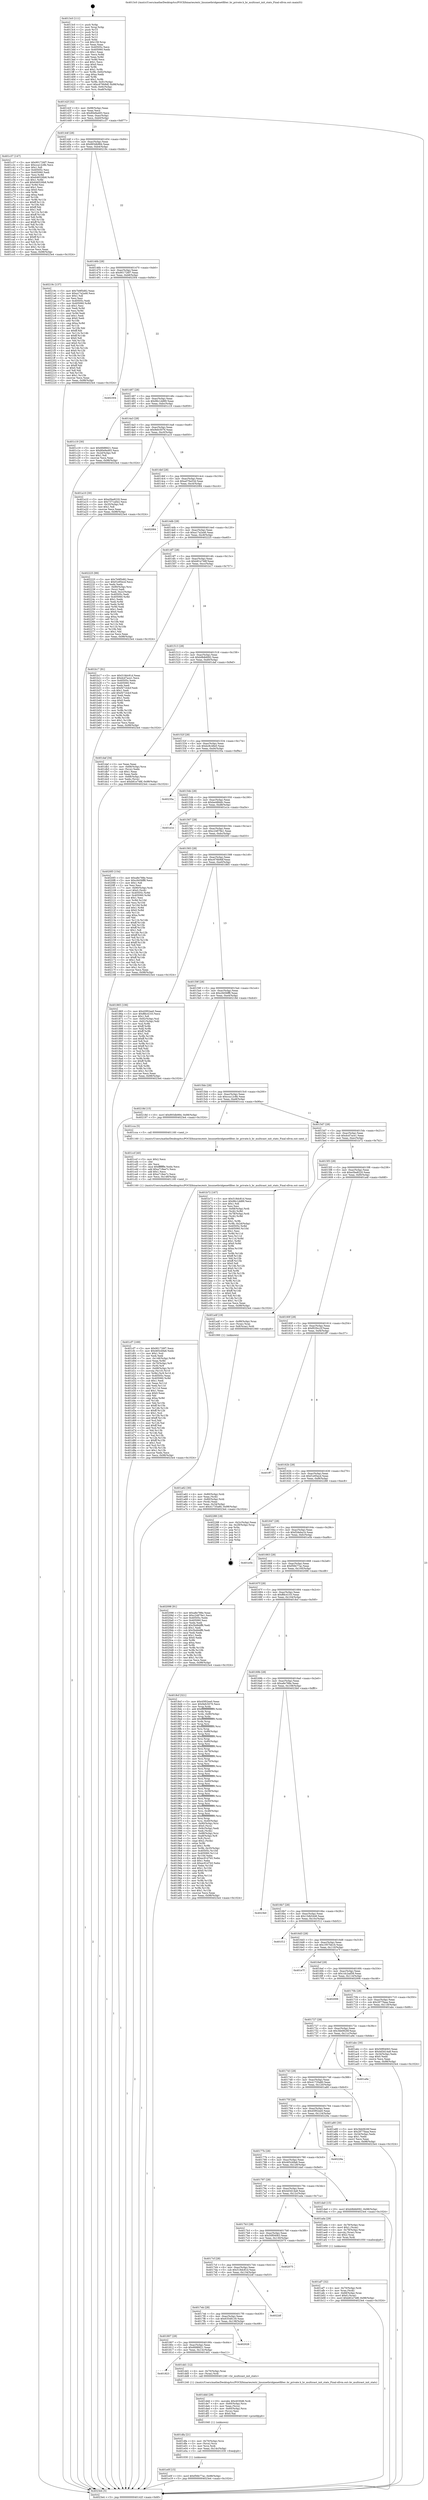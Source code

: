 digraph "0x4013c0" {
  label = "0x4013c0 (/mnt/c/Users/mathe/Desktop/tcc/POCII/binaries/extr_linuxnetbridgenetfilter..br_private.h_br_multicast_init_stats_Final-ollvm.out::main(0))"
  labelloc = "t"
  node[shape=record]

  Entry [label="",width=0.3,height=0.3,shape=circle,fillcolor=black,style=filled]
  "0x40142f" [label="{
     0x40142f [32]\l
     | [instrs]\l
     &nbsp;&nbsp;0x40142f \<+6\>: mov -0x98(%rbp),%eax\l
     &nbsp;&nbsp;0x401435 \<+2\>: mov %eax,%ecx\l
     &nbsp;&nbsp;0x401437 \<+6\>: sub $0x80e9a493,%ecx\l
     &nbsp;&nbsp;0x40143d \<+6\>: mov %eax,-0xac(%rbp)\l
     &nbsp;&nbsp;0x401443 \<+6\>: mov %ecx,-0xb0(%rbp)\l
     &nbsp;&nbsp;0x401449 \<+6\>: je 0000000000401c37 \<main+0x877\>\l
  }"]
  "0x401c37" [label="{
     0x401c37 [147]\l
     | [instrs]\l
     &nbsp;&nbsp;0x401c37 \<+5\>: mov $0x901726f7,%eax\l
     &nbsp;&nbsp;0x401c3c \<+5\>: mov $0xcca12c8b,%ecx\l
     &nbsp;&nbsp;0x401c41 \<+2\>: mov $0x1,%dl\l
     &nbsp;&nbsp;0x401c43 \<+7\>: mov 0x40505c,%esi\l
     &nbsp;&nbsp;0x401c4a \<+7\>: mov 0x405060,%edi\l
     &nbsp;&nbsp;0x401c51 \<+3\>: mov %esi,%r8d\l
     &nbsp;&nbsp;0x401c54 \<+7\>: sub $0x646526b8,%r8d\l
     &nbsp;&nbsp;0x401c5b \<+4\>: sub $0x1,%r8d\l
     &nbsp;&nbsp;0x401c5f \<+7\>: add $0x646526b8,%r8d\l
     &nbsp;&nbsp;0x401c66 \<+4\>: imul %r8d,%esi\l
     &nbsp;&nbsp;0x401c6a \<+3\>: and $0x1,%esi\l
     &nbsp;&nbsp;0x401c6d \<+3\>: cmp $0x0,%esi\l
     &nbsp;&nbsp;0x401c70 \<+4\>: sete %r9b\l
     &nbsp;&nbsp;0x401c74 \<+3\>: cmp $0xa,%edi\l
     &nbsp;&nbsp;0x401c77 \<+4\>: setl %r10b\l
     &nbsp;&nbsp;0x401c7b \<+3\>: mov %r9b,%r11b\l
     &nbsp;&nbsp;0x401c7e \<+4\>: xor $0xff,%r11b\l
     &nbsp;&nbsp;0x401c82 \<+3\>: mov %r10b,%bl\l
     &nbsp;&nbsp;0x401c85 \<+3\>: xor $0xff,%bl\l
     &nbsp;&nbsp;0x401c88 \<+3\>: xor $0x1,%dl\l
     &nbsp;&nbsp;0x401c8b \<+3\>: mov %r11b,%r14b\l
     &nbsp;&nbsp;0x401c8e \<+4\>: and $0xff,%r14b\l
     &nbsp;&nbsp;0x401c92 \<+3\>: and %dl,%r9b\l
     &nbsp;&nbsp;0x401c95 \<+3\>: mov %bl,%r15b\l
     &nbsp;&nbsp;0x401c98 \<+4\>: and $0xff,%r15b\l
     &nbsp;&nbsp;0x401c9c \<+3\>: and %dl,%r10b\l
     &nbsp;&nbsp;0x401c9f \<+3\>: or %r9b,%r14b\l
     &nbsp;&nbsp;0x401ca2 \<+3\>: or %r10b,%r15b\l
     &nbsp;&nbsp;0x401ca5 \<+3\>: xor %r15b,%r14b\l
     &nbsp;&nbsp;0x401ca8 \<+3\>: or %bl,%r11b\l
     &nbsp;&nbsp;0x401cab \<+4\>: xor $0xff,%r11b\l
     &nbsp;&nbsp;0x401caf \<+3\>: or $0x1,%dl\l
     &nbsp;&nbsp;0x401cb2 \<+3\>: and %dl,%r11b\l
     &nbsp;&nbsp;0x401cb5 \<+3\>: or %r11b,%r14b\l
     &nbsp;&nbsp;0x401cb8 \<+4\>: test $0x1,%r14b\l
     &nbsp;&nbsp;0x401cbc \<+3\>: cmovne %ecx,%eax\l
     &nbsp;&nbsp;0x401cbf \<+6\>: mov %eax,-0x98(%rbp)\l
     &nbsp;&nbsp;0x401cc5 \<+5\>: jmp 00000000004023e4 \<main+0x1024\>\l
  }"]
  "0x40144f" [label="{
     0x40144f [28]\l
     | [instrs]\l
     &nbsp;&nbsp;0x40144f \<+5\>: jmp 0000000000401454 \<main+0x94\>\l
     &nbsp;&nbsp;0x401454 \<+6\>: mov -0xac(%rbp),%eax\l
     &nbsp;&nbsp;0x40145a \<+5\>: sub $0x893db984,%eax\l
     &nbsp;&nbsp;0x40145f \<+6\>: mov %eax,-0xb4(%rbp)\l
     &nbsp;&nbsp;0x401465 \<+6\>: je 000000000040219c \<main+0xddc\>\l
  }"]
  Exit [label="",width=0.3,height=0.3,shape=circle,fillcolor=black,style=filled,peripheries=2]
  "0x40219c" [label="{
     0x40219c [137]\l
     | [instrs]\l
     &nbsp;&nbsp;0x40219c \<+5\>: mov $0x7b9f5d82,%eax\l
     &nbsp;&nbsp;0x4021a1 \<+5\>: mov $0xa17a2a46,%ecx\l
     &nbsp;&nbsp;0x4021a6 \<+2\>: mov $0x1,%dl\l
     &nbsp;&nbsp;0x4021a8 \<+2\>: xor %esi,%esi\l
     &nbsp;&nbsp;0x4021aa \<+7\>: mov 0x40505c,%edi\l
     &nbsp;&nbsp;0x4021b1 \<+8\>: mov 0x405060,%r8d\l
     &nbsp;&nbsp;0x4021b9 \<+3\>: sub $0x1,%esi\l
     &nbsp;&nbsp;0x4021bc \<+3\>: mov %edi,%r9d\l
     &nbsp;&nbsp;0x4021bf \<+3\>: add %esi,%r9d\l
     &nbsp;&nbsp;0x4021c2 \<+4\>: imul %r9d,%edi\l
     &nbsp;&nbsp;0x4021c6 \<+3\>: and $0x1,%edi\l
     &nbsp;&nbsp;0x4021c9 \<+3\>: cmp $0x0,%edi\l
     &nbsp;&nbsp;0x4021cc \<+4\>: sete %r10b\l
     &nbsp;&nbsp;0x4021d0 \<+4\>: cmp $0xa,%r8d\l
     &nbsp;&nbsp;0x4021d4 \<+4\>: setl %r11b\l
     &nbsp;&nbsp;0x4021d8 \<+3\>: mov %r10b,%bl\l
     &nbsp;&nbsp;0x4021db \<+3\>: xor $0xff,%bl\l
     &nbsp;&nbsp;0x4021de \<+3\>: mov %r11b,%r14b\l
     &nbsp;&nbsp;0x4021e1 \<+4\>: xor $0xff,%r14b\l
     &nbsp;&nbsp;0x4021e5 \<+3\>: xor $0x0,%dl\l
     &nbsp;&nbsp;0x4021e8 \<+3\>: mov %bl,%r15b\l
     &nbsp;&nbsp;0x4021eb \<+4\>: and $0x0,%r15b\l
     &nbsp;&nbsp;0x4021ef \<+3\>: and %dl,%r10b\l
     &nbsp;&nbsp;0x4021f2 \<+3\>: mov %r14b,%r12b\l
     &nbsp;&nbsp;0x4021f5 \<+4\>: and $0x0,%r12b\l
     &nbsp;&nbsp;0x4021f9 \<+3\>: and %dl,%r11b\l
     &nbsp;&nbsp;0x4021fc \<+3\>: or %r10b,%r15b\l
     &nbsp;&nbsp;0x4021ff \<+3\>: or %r11b,%r12b\l
     &nbsp;&nbsp;0x402202 \<+3\>: xor %r12b,%r15b\l
     &nbsp;&nbsp;0x402205 \<+3\>: or %r14b,%bl\l
     &nbsp;&nbsp;0x402208 \<+3\>: xor $0xff,%bl\l
     &nbsp;&nbsp;0x40220b \<+3\>: or $0x0,%dl\l
     &nbsp;&nbsp;0x40220e \<+2\>: and %dl,%bl\l
     &nbsp;&nbsp;0x402210 \<+3\>: or %bl,%r15b\l
     &nbsp;&nbsp;0x402213 \<+4\>: test $0x1,%r15b\l
     &nbsp;&nbsp;0x402217 \<+3\>: cmovne %ecx,%eax\l
     &nbsp;&nbsp;0x40221a \<+6\>: mov %eax,-0x98(%rbp)\l
     &nbsp;&nbsp;0x402220 \<+5\>: jmp 00000000004023e4 \<main+0x1024\>\l
  }"]
  "0x40146b" [label="{
     0x40146b [28]\l
     | [instrs]\l
     &nbsp;&nbsp;0x40146b \<+5\>: jmp 0000000000401470 \<main+0xb0\>\l
     &nbsp;&nbsp;0x401470 \<+6\>: mov -0xac(%rbp),%eax\l
     &nbsp;&nbsp;0x401476 \<+5\>: sub $0x901726f7,%eax\l
     &nbsp;&nbsp;0x40147b \<+6\>: mov %eax,-0xb8(%rbp)\l
     &nbsp;&nbsp;0x401481 \<+6\>: je 0000000000402304 \<main+0xf44\>\l
  }"]
  "0x401e0f" [label="{
     0x401e0f [15]\l
     | [instrs]\l
     &nbsp;&nbsp;0x401e0f \<+10\>: movl $0xf56b77ac,-0x98(%rbp)\l
     &nbsp;&nbsp;0x401e19 \<+5\>: jmp 00000000004023e4 \<main+0x1024\>\l
  }"]
  "0x402304" [label="{
     0x402304\l
  }", style=dashed]
  "0x401487" [label="{
     0x401487 [28]\l
     | [instrs]\l
     &nbsp;&nbsp;0x401487 \<+5\>: jmp 000000000040148c \<main+0xcc\>\l
     &nbsp;&nbsp;0x40148c \<+6\>: mov -0xac(%rbp),%eax\l
     &nbsp;&nbsp;0x401492 \<+5\>: sub $0x96c1dd89,%eax\l
     &nbsp;&nbsp;0x401497 \<+6\>: mov %eax,-0xbc(%rbp)\l
     &nbsp;&nbsp;0x40149d \<+6\>: je 0000000000401c19 \<main+0x859\>\l
  }"]
  "0x401dfa" [label="{
     0x401dfa [21]\l
     | [instrs]\l
     &nbsp;&nbsp;0x401dfa \<+4\>: mov -0x70(%rbp),%rcx\l
     &nbsp;&nbsp;0x401dfe \<+3\>: mov (%rcx),%rcx\l
     &nbsp;&nbsp;0x401e01 \<+3\>: mov %rcx,%rdi\l
     &nbsp;&nbsp;0x401e04 \<+6\>: mov %eax,-0x14c(%rbp)\l
     &nbsp;&nbsp;0x401e0a \<+5\>: call 0000000000401030 \<free@plt\>\l
     | [calls]\l
     &nbsp;&nbsp;0x401030 \{1\} (unknown)\l
  }"]
  "0x401c19" [label="{
     0x401c19 [30]\l
     | [instrs]\l
     &nbsp;&nbsp;0x401c19 \<+5\>: mov $0x6fd8fd21,%eax\l
     &nbsp;&nbsp;0x401c1e \<+5\>: mov $0x80e9a493,%ecx\l
     &nbsp;&nbsp;0x401c23 \<+3\>: mov -0x2d(%rbp),%dl\l
     &nbsp;&nbsp;0x401c26 \<+3\>: test $0x1,%dl\l
     &nbsp;&nbsp;0x401c29 \<+3\>: cmovne %ecx,%eax\l
     &nbsp;&nbsp;0x401c2c \<+6\>: mov %eax,-0x98(%rbp)\l
     &nbsp;&nbsp;0x401c32 \<+5\>: jmp 00000000004023e4 \<main+0x1024\>\l
  }"]
  "0x4014a3" [label="{
     0x4014a3 [28]\l
     | [instrs]\l
     &nbsp;&nbsp;0x4014a3 \<+5\>: jmp 00000000004014a8 \<main+0xe8\>\l
     &nbsp;&nbsp;0x4014a8 \<+6\>: mov -0xac(%rbp),%eax\l
     &nbsp;&nbsp;0x4014ae \<+5\>: sub $0x9efc5076,%eax\l
     &nbsp;&nbsp;0x4014b3 \<+6\>: mov %eax,-0xc0(%rbp)\l
     &nbsp;&nbsp;0x4014b9 \<+6\>: je 0000000000401a10 \<main+0x650\>\l
  }"]
  "0x401ddd" [label="{
     0x401ddd [29]\l
     | [instrs]\l
     &nbsp;&nbsp;0x401ddd \<+10\>: movabs $0x4030d6,%rdi\l
     &nbsp;&nbsp;0x401de7 \<+4\>: mov -0x60(%rbp),%rcx\l
     &nbsp;&nbsp;0x401deb \<+2\>: mov %eax,(%rcx)\l
     &nbsp;&nbsp;0x401ded \<+4\>: mov -0x60(%rbp),%rcx\l
     &nbsp;&nbsp;0x401df1 \<+2\>: mov (%rcx),%esi\l
     &nbsp;&nbsp;0x401df3 \<+2\>: mov $0x0,%al\l
     &nbsp;&nbsp;0x401df5 \<+5\>: call 0000000000401040 \<printf@plt\>\l
     | [calls]\l
     &nbsp;&nbsp;0x401040 \{1\} (unknown)\l
  }"]
  "0x401a10" [label="{
     0x401a10 [30]\l
     | [instrs]\l
     &nbsp;&nbsp;0x401a10 \<+5\>: mov $0xe5be8220,%eax\l
     &nbsp;&nbsp;0x401a15 \<+5\>: mov $0x7371a0e2,%ecx\l
     &nbsp;&nbsp;0x401a1a \<+3\>: mov -0x35(%rbp),%dl\l
     &nbsp;&nbsp;0x401a1d \<+3\>: test $0x1,%dl\l
     &nbsp;&nbsp;0x401a20 \<+3\>: cmovne %ecx,%eax\l
     &nbsp;&nbsp;0x401a23 \<+6\>: mov %eax,-0x98(%rbp)\l
     &nbsp;&nbsp;0x401a29 \<+5\>: jmp 00000000004023e4 \<main+0x1024\>\l
  }"]
  "0x4014bf" [label="{
     0x4014bf [28]\l
     | [instrs]\l
     &nbsp;&nbsp;0x4014bf \<+5\>: jmp 00000000004014c4 \<main+0x104\>\l
     &nbsp;&nbsp;0x4014c4 \<+6\>: mov -0xac(%rbp),%eax\l
     &nbsp;&nbsp;0x4014ca \<+5\>: sub $0xa076a53d,%eax\l
     &nbsp;&nbsp;0x4014cf \<+6\>: mov %eax,-0xc4(%rbp)\l
     &nbsp;&nbsp;0x4014d5 \<+6\>: je 0000000000402084 \<main+0xcc4\>\l
  }"]
  "0x401823" [label="{
     0x401823\l
  }", style=dashed]
  "0x402084" [label="{
     0x402084\l
  }", style=dashed]
  "0x4014db" [label="{
     0x4014db [28]\l
     | [instrs]\l
     &nbsp;&nbsp;0x4014db \<+5\>: jmp 00000000004014e0 \<main+0x120\>\l
     &nbsp;&nbsp;0x4014e0 \<+6\>: mov -0xac(%rbp),%eax\l
     &nbsp;&nbsp;0x4014e6 \<+5\>: sub $0xa17a2a46,%eax\l
     &nbsp;&nbsp;0x4014eb \<+6\>: mov %eax,-0xc8(%rbp)\l
     &nbsp;&nbsp;0x4014f1 \<+6\>: je 0000000000402225 \<main+0xe65\>\l
  }"]
  "0x401dd1" [label="{
     0x401dd1 [12]\l
     | [instrs]\l
     &nbsp;&nbsp;0x401dd1 \<+4\>: mov -0x70(%rbp),%rax\l
     &nbsp;&nbsp;0x401dd5 \<+3\>: mov (%rax),%rdi\l
     &nbsp;&nbsp;0x401dd8 \<+5\>: call 0000000000401240 \<br_multicast_init_stats\>\l
     | [calls]\l
     &nbsp;&nbsp;0x401240 \{1\} (/mnt/c/Users/mathe/Desktop/tcc/POCII/binaries/extr_linuxnetbridgenetfilter..br_private.h_br_multicast_init_stats_Final-ollvm.out::br_multicast_init_stats)\l
  }"]
  "0x402225" [label="{
     0x402225 [99]\l
     | [instrs]\l
     &nbsp;&nbsp;0x402225 \<+5\>: mov $0x7b9f5d82,%eax\l
     &nbsp;&nbsp;0x40222a \<+5\>: mov $0xf1e95ecd,%ecx\l
     &nbsp;&nbsp;0x40222f \<+2\>: xor %edx,%edx\l
     &nbsp;&nbsp;0x402231 \<+7\>: mov -0x90(%rbp),%rsi\l
     &nbsp;&nbsp;0x402238 \<+2\>: mov (%rsi),%edi\l
     &nbsp;&nbsp;0x40223a \<+3\>: mov %edi,-0x2c(%rbp)\l
     &nbsp;&nbsp;0x40223d \<+7\>: mov 0x40505c,%edi\l
     &nbsp;&nbsp;0x402244 \<+8\>: mov 0x405060,%r8d\l
     &nbsp;&nbsp;0x40224c \<+3\>: sub $0x1,%edx\l
     &nbsp;&nbsp;0x40224f \<+3\>: mov %edi,%r9d\l
     &nbsp;&nbsp;0x402252 \<+3\>: add %edx,%r9d\l
     &nbsp;&nbsp;0x402255 \<+4\>: imul %r9d,%edi\l
     &nbsp;&nbsp;0x402259 \<+3\>: and $0x1,%edi\l
     &nbsp;&nbsp;0x40225c \<+3\>: cmp $0x0,%edi\l
     &nbsp;&nbsp;0x40225f \<+4\>: sete %r10b\l
     &nbsp;&nbsp;0x402263 \<+4\>: cmp $0xa,%r8d\l
     &nbsp;&nbsp;0x402267 \<+4\>: setl %r11b\l
     &nbsp;&nbsp;0x40226b \<+3\>: mov %r10b,%bl\l
     &nbsp;&nbsp;0x40226e \<+3\>: and %r11b,%bl\l
     &nbsp;&nbsp;0x402271 \<+3\>: xor %r11b,%r10b\l
     &nbsp;&nbsp;0x402274 \<+3\>: or %r10b,%bl\l
     &nbsp;&nbsp;0x402277 \<+3\>: test $0x1,%bl\l
     &nbsp;&nbsp;0x40227a \<+3\>: cmovne %ecx,%eax\l
     &nbsp;&nbsp;0x40227d \<+6\>: mov %eax,-0x98(%rbp)\l
     &nbsp;&nbsp;0x402283 \<+5\>: jmp 00000000004023e4 \<main+0x1024\>\l
  }"]
  "0x4014f7" [label="{
     0x4014f7 [28]\l
     | [instrs]\l
     &nbsp;&nbsp;0x4014f7 \<+5\>: jmp 00000000004014fc \<main+0x13c\>\l
     &nbsp;&nbsp;0x4014fc \<+6\>: mov -0xac(%rbp),%eax\l
     &nbsp;&nbsp;0x401502 \<+5\>: sub $0xb81e748f,%eax\l
     &nbsp;&nbsp;0x401507 \<+6\>: mov %eax,-0xcc(%rbp)\l
     &nbsp;&nbsp;0x40150d \<+6\>: je 0000000000401b17 \<main+0x757\>\l
  }"]
  "0x401807" [label="{
     0x401807 [28]\l
     | [instrs]\l
     &nbsp;&nbsp;0x401807 \<+5\>: jmp 000000000040180c \<main+0x44c\>\l
     &nbsp;&nbsp;0x40180c \<+6\>: mov -0xac(%rbp),%eax\l
     &nbsp;&nbsp;0x401812 \<+5\>: sub $0x6fd8fd21,%eax\l
     &nbsp;&nbsp;0x401817 \<+6\>: mov %eax,-0x13c(%rbp)\l
     &nbsp;&nbsp;0x40181d \<+6\>: je 0000000000401dd1 \<main+0xa11\>\l
  }"]
  "0x401b17" [label="{
     0x401b17 [91]\l
     | [instrs]\l
     &nbsp;&nbsp;0x401b17 \<+5\>: mov $0x518dc81d,%eax\l
     &nbsp;&nbsp;0x401b1c \<+5\>: mov $0xdcd7ace1,%ecx\l
     &nbsp;&nbsp;0x401b21 \<+7\>: mov 0x40505c,%edx\l
     &nbsp;&nbsp;0x401b28 \<+7\>: mov 0x405060,%esi\l
     &nbsp;&nbsp;0x401b2f \<+2\>: mov %edx,%edi\l
     &nbsp;&nbsp;0x401b31 \<+6\>: sub $0xf471b4cf,%edi\l
     &nbsp;&nbsp;0x401b37 \<+3\>: sub $0x1,%edi\l
     &nbsp;&nbsp;0x401b3a \<+6\>: add $0xf471b4cf,%edi\l
     &nbsp;&nbsp;0x401b40 \<+3\>: imul %edi,%edx\l
     &nbsp;&nbsp;0x401b43 \<+3\>: and $0x1,%edx\l
     &nbsp;&nbsp;0x401b46 \<+3\>: cmp $0x0,%edx\l
     &nbsp;&nbsp;0x401b49 \<+4\>: sete %r8b\l
     &nbsp;&nbsp;0x401b4d \<+3\>: cmp $0xa,%esi\l
     &nbsp;&nbsp;0x401b50 \<+4\>: setl %r9b\l
     &nbsp;&nbsp;0x401b54 \<+3\>: mov %r8b,%r10b\l
     &nbsp;&nbsp;0x401b57 \<+3\>: and %r9b,%r10b\l
     &nbsp;&nbsp;0x401b5a \<+3\>: xor %r9b,%r8b\l
     &nbsp;&nbsp;0x401b5d \<+3\>: or %r8b,%r10b\l
     &nbsp;&nbsp;0x401b60 \<+4\>: test $0x1,%r10b\l
     &nbsp;&nbsp;0x401b64 \<+3\>: cmovne %ecx,%eax\l
     &nbsp;&nbsp;0x401b67 \<+6\>: mov %eax,-0x98(%rbp)\l
     &nbsp;&nbsp;0x401b6d \<+5\>: jmp 00000000004023e4 \<main+0x1024\>\l
  }"]
  "0x401513" [label="{
     0x401513 [28]\l
     | [instrs]\l
     &nbsp;&nbsp;0x401513 \<+5\>: jmp 0000000000401518 \<main+0x158\>\l
     &nbsp;&nbsp;0x401518 \<+6\>: mov -0xac(%rbp),%eax\l
     &nbsp;&nbsp;0x40151e \<+5\>: sub $0xb9b8d092,%eax\l
     &nbsp;&nbsp;0x401523 \<+6\>: mov %eax,-0xd0(%rbp)\l
     &nbsp;&nbsp;0x401529 \<+6\>: je 0000000000401daf \<main+0x9ef\>\l
  }"]
  "0x402028" [label="{
     0x402028\l
  }", style=dashed]
  "0x401daf" [label="{
     0x401daf [34]\l
     | [instrs]\l
     &nbsp;&nbsp;0x401daf \<+2\>: xor %eax,%eax\l
     &nbsp;&nbsp;0x401db1 \<+4\>: mov -0x68(%rbp),%rcx\l
     &nbsp;&nbsp;0x401db5 \<+2\>: mov (%rcx),%edx\l
     &nbsp;&nbsp;0x401db7 \<+3\>: sub $0x1,%eax\l
     &nbsp;&nbsp;0x401dba \<+2\>: sub %eax,%edx\l
     &nbsp;&nbsp;0x401dbc \<+4\>: mov -0x68(%rbp),%rcx\l
     &nbsp;&nbsp;0x401dc0 \<+2\>: mov %edx,(%rcx)\l
     &nbsp;&nbsp;0x401dc2 \<+10\>: movl $0xb81e748f,-0x98(%rbp)\l
     &nbsp;&nbsp;0x401dcc \<+5\>: jmp 00000000004023e4 \<main+0x1024\>\l
  }"]
  "0x40152f" [label="{
     0x40152f [28]\l
     | [instrs]\l
     &nbsp;&nbsp;0x40152f \<+5\>: jmp 0000000000401534 \<main+0x174\>\l
     &nbsp;&nbsp;0x401534 \<+6\>: mov -0xac(%rbp),%eax\l
     &nbsp;&nbsp;0x40153a \<+5\>: sub $0xbc8c48e0,%eax\l
     &nbsp;&nbsp;0x40153f \<+6\>: mov %eax,-0xd4(%rbp)\l
     &nbsp;&nbsp;0x401545 \<+6\>: je 000000000040235a \<main+0xf9a\>\l
  }"]
  "0x4017eb" [label="{
     0x4017eb [28]\l
     | [instrs]\l
     &nbsp;&nbsp;0x4017eb \<+5\>: jmp 00000000004017f0 \<main+0x430\>\l
     &nbsp;&nbsp;0x4017f0 \<+6\>: mov -0xac(%rbp),%eax\l
     &nbsp;&nbsp;0x4017f6 \<+5\>: sub $0x63548130,%eax\l
     &nbsp;&nbsp;0x4017fb \<+6\>: mov %eax,-0x138(%rbp)\l
     &nbsp;&nbsp;0x401801 \<+6\>: je 0000000000402028 \<main+0xc68\>\l
  }"]
  "0x40235a" [label="{
     0x40235a\l
  }", style=dashed]
  "0x40154b" [label="{
     0x40154b [28]\l
     | [instrs]\l
     &nbsp;&nbsp;0x40154b \<+5\>: jmp 0000000000401550 \<main+0x190\>\l
     &nbsp;&nbsp;0x401550 \<+6\>: mov -0xac(%rbp),%eax\l
     &nbsp;&nbsp;0x401556 \<+5\>: sub $0xbe48bbfc,%eax\l
     &nbsp;&nbsp;0x40155b \<+6\>: mov %eax,-0xd8(%rbp)\l
     &nbsp;&nbsp;0x401561 \<+6\>: je 0000000000401e1e \<main+0xa5e\>\l
  }"]
  "0x4022df" [label="{
     0x4022df\l
  }", style=dashed]
  "0x401e1e" [label="{
     0x401e1e\l
  }", style=dashed]
  "0x401567" [label="{
     0x401567 [28]\l
     | [instrs]\l
     &nbsp;&nbsp;0x401567 \<+5\>: jmp 000000000040156c \<main+0x1ac\>\l
     &nbsp;&nbsp;0x40156c \<+6\>: mov -0xac(%rbp),%eax\l
     &nbsp;&nbsp;0x401572 \<+5\>: sub $0xc24879e1,%eax\l
     &nbsp;&nbsp;0x401577 \<+6\>: mov %eax,-0xdc(%rbp)\l
     &nbsp;&nbsp;0x40157d \<+6\>: je 00000000004020f3 \<main+0xd33\>\l
  }"]
  "0x4017cf" [label="{
     0x4017cf [28]\l
     | [instrs]\l
     &nbsp;&nbsp;0x4017cf \<+5\>: jmp 00000000004017d4 \<main+0x414\>\l
     &nbsp;&nbsp;0x4017d4 \<+6\>: mov -0xac(%rbp),%eax\l
     &nbsp;&nbsp;0x4017da \<+5\>: sub $0x518dc81d,%eax\l
     &nbsp;&nbsp;0x4017df \<+6\>: mov %eax,-0x134(%rbp)\l
     &nbsp;&nbsp;0x4017e5 \<+6\>: je 00000000004022df \<main+0xf1f\>\l
  }"]
  "0x4020f3" [label="{
     0x4020f3 [154]\l
     | [instrs]\l
     &nbsp;&nbsp;0x4020f3 \<+5\>: mov $0xa8e788e,%eax\l
     &nbsp;&nbsp;0x4020f8 \<+5\>: mov $0xc9456ff8,%ecx\l
     &nbsp;&nbsp;0x4020fd \<+2\>: mov $0x1,%dl\l
     &nbsp;&nbsp;0x4020ff \<+2\>: xor %esi,%esi\l
     &nbsp;&nbsp;0x402101 \<+7\>: mov -0x90(%rbp),%rdi\l
     &nbsp;&nbsp;0x402108 \<+6\>: movl $0x0,(%rdi)\l
     &nbsp;&nbsp;0x40210e \<+8\>: mov 0x40505c,%r8d\l
     &nbsp;&nbsp;0x402116 \<+8\>: mov 0x405060,%r9d\l
     &nbsp;&nbsp;0x40211e \<+3\>: sub $0x1,%esi\l
     &nbsp;&nbsp;0x402121 \<+3\>: mov %r8d,%r10d\l
     &nbsp;&nbsp;0x402124 \<+3\>: add %esi,%r10d\l
     &nbsp;&nbsp;0x402127 \<+4\>: imul %r10d,%r8d\l
     &nbsp;&nbsp;0x40212b \<+4\>: and $0x1,%r8d\l
     &nbsp;&nbsp;0x40212f \<+4\>: cmp $0x0,%r8d\l
     &nbsp;&nbsp;0x402133 \<+4\>: sete %r11b\l
     &nbsp;&nbsp;0x402137 \<+4\>: cmp $0xa,%r9d\l
     &nbsp;&nbsp;0x40213b \<+3\>: setl %bl\l
     &nbsp;&nbsp;0x40213e \<+3\>: mov %r11b,%r14b\l
     &nbsp;&nbsp;0x402141 \<+4\>: xor $0xff,%r14b\l
     &nbsp;&nbsp;0x402145 \<+3\>: mov %bl,%r15b\l
     &nbsp;&nbsp;0x402148 \<+4\>: xor $0xff,%r15b\l
     &nbsp;&nbsp;0x40214c \<+3\>: xor $0x1,%dl\l
     &nbsp;&nbsp;0x40214f \<+3\>: mov %r14b,%r12b\l
     &nbsp;&nbsp;0x402152 \<+4\>: and $0xff,%r12b\l
     &nbsp;&nbsp;0x402156 \<+3\>: and %dl,%r11b\l
     &nbsp;&nbsp;0x402159 \<+3\>: mov %r15b,%r13b\l
     &nbsp;&nbsp;0x40215c \<+4\>: and $0xff,%r13b\l
     &nbsp;&nbsp;0x402160 \<+2\>: and %dl,%bl\l
     &nbsp;&nbsp;0x402162 \<+3\>: or %r11b,%r12b\l
     &nbsp;&nbsp;0x402165 \<+3\>: or %bl,%r13b\l
     &nbsp;&nbsp;0x402168 \<+3\>: xor %r13b,%r12b\l
     &nbsp;&nbsp;0x40216b \<+3\>: or %r15b,%r14b\l
     &nbsp;&nbsp;0x40216e \<+4\>: xor $0xff,%r14b\l
     &nbsp;&nbsp;0x402172 \<+3\>: or $0x1,%dl\l
     &nbsp;&nbsp;0x402175 \<+3\>: and %dl,%r14b\l
     &nbsp;&nbsp;0x402178 \<+3\>: or %r14b,%r12b\l
     &nbsp;&nbsp;0x40217b \<+4\>: test $0x1,%r12b\l
     &nbsp;&nbsp;0x40217f \<+3\>: cmovne %ecx,%eax\l
     &nbsp;&nbsp;0x402182 \<+6\>: mov %eax,-0x98(%rbp)\l
     &nbsp;&nbsp;0x402188 \<+5\>: jmp 00000000004023e4 \<main+0x1024\>\l
  }"]
  "0x401583" [label="{
     0x401583 [28]\l
     | [instrs]\l
     &nbsp;&nbsp;0x401583 \<+5\>: jmp 0000000000401588 \<main+0x1c8\>\l
     &nbsp;&nbsp;0x401588 \<+6\>: mov -0xac(%rbp),%eax\l
     &nbsp;&nbsp;0x40158e \<+5\>: sub $0xc676b9df,%eax\l
     &nbsp;&nbsp;0x401593 \<+6\>: mov %eax,-0xe0(%rbp)\l
     &nbsp;&nbsp;0x401599 \<+6\>: je 0000000000401865 \<main+0x4a5\>\l
  }"]
  "0x402075" [label="{
     0x402075\l
  }", style=dashed]
  "0x401865" [label="{
     0x401865 [106]\l
     | [instrs]\l
     &nbsp;&nbsp;0x401865 \<+5\>: mov $0x45f02ee0,%eax\l
     &nbsp;&nbsp;0x40186a \<+5\>: mov $0xffdc4103,%ecx\l
     &nbsp;&nbsp;0x40186f \<+2\>: mov $0x1,%dl\l
     &nbsp;&nbsp;0x401871 \<+7\>: mov -0x92(%rbp),%sil\l
     &nbsp;&nbsp;0x401878 \<+7\>: mov -0x91(%rbp),%dil\l
     &nbsp;&nbsp;0x40187f \<+3\>: mov %sil,%r8b\l
     &nbsp;&nbsp;0x401882 \<+4\>: xor $0xff,%r8b\l
     &nbsp;&nbsp;0x401886 \<+3\>: mov %dil,%r9b\l
     &nbsp;&nbsp;0x401889 \<+4\>: xor $0xff,%r9b\l
     &nbsp;&nbsp;0x40188d \<+3\>: xor $0x1,%dl\l
     &nbsp;&nbsp;0x401890 \<+3\>: mov %r8b,%r10b\l
     &nbsp;&nbsp;0x401893 \<+4\>: and $0xff,%r10b\l
     &nbsp;&nbsp;0x401897 \<+3\>: and %dl,%sil\l
     &nbsp;&nbsp;0x40189a \<+3\>: mov %r9b,%r11b\l
     &nbsp;&nbsp;0x40189d \<+4\>: and $0xff,%r11b\l
     &nbsp;&nbsp;0x4018a1 \<+3\>: and %dl,%dil\l
     &nbsp;&nbsp;0x4018a4 \<+3\>: or %sil,%r10b\l
     &nbsp;&nbsp;0x4018a7 \<+3\>: or %dil,%r11b\l
     &nbsp;&nbsp;0x4018aa \<+3\>: xor %r11b,%r10b\l
     &nbsp;&nbsp;0x4018ad \<+3\>: or %r9b,%r8b\l
     &nbsp;&nbsp;0x4018b0 \<+4\>: xor $0xff,%r8b\l
     &nbsp;&nbsp;0x4018b4 \<+3\>: or $0x1,%dl\l
     &nbsp;&nbsp;0x4018b7 \<+3\>: and %dl,%r8b\l
     &nbsp;&nbsp;0x4018ba \<+3\>: or %r8b,%r10b\l
     &nbsp;&nbsp;0x4018bd \<+4\>: test $0x1,%r10b\l
     &nbsp;&nbsp;0x4018c1 \<+3\>: cmovne %ecx,%eax\l
     &nbsp;&nbsp;0x4018c4 \<+6\>: mov %eax,-0x98(%rbp)\l
     &nbsp;&nbsp;0x4018ca \<+5\>: jmp 00000000004023e4 \<main+0x1024\>\l
  }"]
  "0x40159f" [label="{
     0x40159f [28]\l
     | [instrs]\l
     &nbsp;&nbsp;0x40159f \<+5\>: jmp 00000000004015a4 \<main+0x1e4\>\l
     &nbsp;&nbsp;0x4015a4 \<+6\>: mov -0xac(%rbp),%eax\l
     &nbsp;&nbsp;0x4015aa \<+5\>: sub $0xc9456ff8,%eax\l
     &nbsp;&nbsp;0x4015af \<+6\>: mov %eax,-0xe4(%rbp)\l
     &nbsp;&nbsp;0x4015b5 \<+6\>: je 000000000040218d \<main+0xdcd\>\l
  }"]
  "0x4023e4" [label="{
     0x4023e4 [5]\l
     | [instrs]\l
     &nbsp;&nbsp;0x4023e4 \<+5\>: jmp 000000000040142f \<main+0x6f\>\l
  }"]
  "0x4013c0" [label="{
     0x4013c0 [111]\l
     | [instrs]\l
     &nbsp;&nbsp;0x4013c0 \<+1\>: push %rbp\l
     &nbsp;&nbsp;0x4013c1 \<+3\>: mov %rsp,%rbp\l
     &nbsp;&nbsp;0x4013c4 \<+2\>: push %r15\l
     &nbsp;&nbsp;0x4013c6 \<+2\>: push %r14\l
     &nbsp;&nbsp;0x4013c8 \<+2\>: push %r13\l
     &nbsp;&nbsp;0x4013ca \<+2\>: push %r12\l
     &nbsp;&nbsp;0x4013cc \<+1\>: push %rbx\l
     &nbsp;&nbsp;0x4013cd \<+7\>: sub $0x158,%rsp\l
     &nbsp;&nbsp;0x4013d4 \<+2\>: xor %eax,%eax\l
     &nbsp;&nbsp;0x4013d6 \<+7\>: mov 0x40505c,%ecx\l
     &nbsp;&nbsp;0x4013dd \<+7\>: mov 0x405060,%edx\l
     &nbsp;&nbsp;0x4013e4 \<+3\>: sub $0x1,%eax\l
     &nbsp;&nbsp;0x4013e7 \<+3\>: mov %ecx,%r8d\l
     &nbsp;&nbsp;0x4013ea \<+3\>: add %eax,%r8d\l
     &nbsp;&nbsp;0x4013ed \<+4\>: imul %r8d,%ecx\l
     &nbsp;&nbsp;0x4013f1 \<+3\>: and $0x1,%ecx\l
     &nbsp;&nbsp;0x4013f4 \<+3\>: cmp $0x0,%ecx\l
     &nbsp;&nbsp;0x4013f7 \<+4\>: sete %r9b\l
     &nbsp;&nbsp;0x4013fb \<+4\>: and $0x1,%r9b\l
     &nbsp;&nbsp;0x4013ff \<+7\>: mov %r9b,-0x92(%rbp)\l
     &nbsp;&nbsp;0x401406 \<+3\>: cmp $0xa,%edx\l
     &nbsp;&nbsp;0x401409 \<+4\>: setl %r9b\l
     &nbsp;&nbsp;0x40140d \<+4\>: and $0x1,%r9b\l
     &nbsp;&nbsp;0x401411 \<+7\>: mov %r9b,-0x91(%rbp)\l
     &nbsp;&nbsp;0x401418 \<+10\>: movl $0xc676b9df,-0x98(%rbp)\l
     &nbsp;&nbsp;0x401422 \<+6\>: mov %edi,-0x9c(%rbp)\l
     &nbsp;&nbsp;0x401428 \<+7\>: mov %rsi,-0xa8(%rbp)\l
  }"]
  "0x401cf7" [label="{
     0x401cf7 [169]\l
     | [instrs]\l
     &nbsp;&nbsp;0x401cf7 \<+5\>: mov $0x901726f7,%ecx\l
     &nbsp;&nbsp;0x401cfc \<+5\>: mov $0x465cb9a6,%edx\l
     &nbsp;&nbsp;0x401d01 \<+3\>: mov $0x1,%sil\l
     &nbsp;&nbsp;0x401d04 \<+2\>: xor %edi,%edi\l
     &nbsp;&nbsp;0x401d06 \<+7\>: mov -0x148(%rbp),%r8d\l
     &nbsp;&nbsp;0x401d0d \<+4\>: imul %eax,%r8d\l
     &nbsp;&nbsp;0x401d11 \<+4\>: mov -0x70(%rbp),%r9\l
     &nbsp;&nbsp;0x401d15 \<+3\>: mov (%r9),%r9\l
     &nbsp;&nbsp;0x401d18 \<+4\>: mov -0x68(%rbp),%r10\l
     &nbsp;&nbsp;0x401d1c \<+3\>: movslq (%r10),%r10\l
     &nbsp;&nbsp;0x401d1f \<+4\>: mov %r8d,(%r9,%r10,4)\l
     &nbsp;&nbsp;0x401d23 \<+7\>: mov 0x40505c,%eax\l
     &nbsp;&nbsp;0x401d2a \<+8\>: mov 0x405060,%r8d\l
     &nbsp;&nbsp;0x401d32 \<+3\>: sub $0x1,%edi\l
     &nbsp;&nbsp;0x401d35 \<+3\>: mov %eax,%r11d\l
     &nbsp;&nbsp;0x401d38 \<+3\>: add %edi,%r11d\l
     &nbsp;&nbsp;0x401d3b \<+4\>: imul %r11d,%eax\l
     &nbsp;&nbsp;0x401d3f \<+3\>: and $0x1,%eax\l
     &nbsp;&nbsp;0x401d42 \<+3\>: cmp $0x0,%eax\l
     &nbsp;&nbsp;0x401d45 \<+3\>: sete %bl\l
     &nbsp;&nbsp;0x401d48 \<+4\>: cmp $0xa,%r8d\l
     &nbsp;&nbsp;0x401d4c \<+4\>: setl %r14b\l
     &nbsp;&nbsp;0x401d50 \<+3\>: mov %bl,%r15b\l
     &nbsp;&nbsp;0x401d53 \<+4\>: xor $0xff,%r15b\l
     &nbsp;&nbsp;0x401d57 \<+3\>: mov %r14b,%r12b\l
     &nbsp;&nbsp;0x401d5a \<+4\>: xor $0xff,%r12b\l
     &nbsp;&nbsp;0x401d5e \<+4\>: xor $0x1,%sil\l
     &nbsp;&nbsp;0x401d62 \<+3\>: mov %r15b,%r13b\l
     &nbsp;&nbsp;0x401d65 \<+4\>: and $0xff,%r13b\l
     &nbsp;&nbsp;0x401d69 \<+3\>: and %sil,%bl\l
     &nbsp;&nbsp;0x401d6c \<+3\>: mov %r12b,%al\l
     &nbsp;&nbsp;0x401d6f \<+2\>: and $0xff,%al\l
     &nbsp;&nbsp;0x401d71 \<+3\>: and %sil,%r14b\l
     &nbsp;&nbsp;0x401d74 \<+3\>: or %bl,%r13b\l
     &nbsp;&nbsp;0x401d77 \<+3\>: or %r14b,%al\l
     &nbsp;&nbsp;0x401d7a \<+3\>: xor %al,%r13b\l
     &nbsp;&nbsp;0x401d7d \<+3\>: or %r12b,%r15b\l
     &nbsp;&nbsp;0x401d80 \<+4\>: xor $0xff,%r15b\l
     &nbsp;&nbsp;0x401d84 \<+4\>: or $0x1,%sil\l
     &nbsp;&nbsp;0x401d88 \<+3\>: and %sil,%r15b\l
     &nbsp;&nbsp;0x401d8b \<+3\>: or %r15b,%r13b\l
     &nbsp;&nbsp;0x401d8e \<+4\>: test $0x1,%r13b\l
     &nbsp;&nbsp;0x401d92 \<+3\>: cmovne %edx,%ecx\l
     &nbsp;&nbsp;0x401d95 \<+6\>: mov %ecx,-0x98(%rbp)\l
     &nbsp;&nbsp;0x401d9b \<+5\>: jmp 00000000004023e4 \<main+0x1024\>\l
  }"]
  "0x40218d" [label="{
     0x40218d [15]\l
     | [instrs]\l
     &nbsp;&nbsp;0x40218d \<+10\>: movl $0x893db984,-0x98(%rbp)\l
     &nbsp;&nbsp;0x402197 \<+5\>: jmp 00000000004023e4 \<main+0x1024\>\l
  }"]
  "0x4015bb" [label="{
     0x4015bb [28]\l
     | [instrs]\l
     &nbsp;&nbsp;0x4015bb \<+5\>: jmp 00000000004015c0 \<main+0x200\>\l
     &nbsp;&nbsp;0x4015c0 \<+6\>: mov -0xac(%rbp),%eax\l
     &nbsp;&nbsp;0x4015c6 \<+5\>: sub $0xcca12c8b,%eax\l
     &nbsp;&nbsp;0x4015cb \<+6\>: mov %eax,-0xe8(%rbp)\l
     &nbsp;&nbsp;0x4015d1 \<+6\>: je 0000000000401cca \<main+0x90a\>\l
  }"]
  "0x401ccf" [label="{
     0x401ccf [40]\l
     | [instrs]\l
     &nbsp;&nbsp;0x401ccf \<+5\>: mov $0x2,%ecx\l
     &nbsp;&nbsp;0x401cd4 \<+1\>: cltd\l
     &nbsp;&nbsp;0x401cd5 \<+2\>: idiv %ecx\l
     &nbsp;&nbsp;0x401cd7 \<+6\>: imul $0xfffffffe,%edx,%ecx\l
     &nbsp;&nbsp;0x401cdd \<+6\>: add $0xa718ee7c,%ecx\l
     &nbsp;&nbsp;0x401ce3 \<+3\>: add $0x1,%ecx\l
     &nbsp;&nbsp;0x401ce6 \<+6\>: sub $0xa718ee7c,%ecx\l
     &nbsp;&nbsp;0x401cec \<+6\>: mov %ecx,-0x148(%rbp)\l
     &nbsp;&nbsp;0x401cf2 \<+5\>: call 0000000000401160 \<next_i\>\l
     | [calls]\l
     &nbsp;&nbsp;0x401160 \{1\} (/mnt/c/Users/mathe/Desktop/tcc/POCII/binaries/extr_linuxnetbridgenetfilter..br_private.h_br_multicast_init_stats_Final-ollvm.out::next_i)\l
  }"]
  "0x401cca" [label="{
     0x401cca [5]\l
     | [instrs]\l
     &nbsp;&nbsp;0x401cca \<+5\>: call 0000000000401160 \<next_i\>\l
     | [calls]\l
     &nbsp;&nbsp;0x401160 \{1\} (/mnt/c/Users/mathe/Desktop/tcc/POCII/binaries/extr_linuxnetbridgenetfilter..br_private.h_br_multicast_init_stats_Final-ollvm.out::next_i)\l
  }"]
  "0x4015d7" [label="{
     0x4015d7 [28]\l
     | [instrs]\l
     &nbsp;&nbsp;0x4015d7 \<+5\>: jmp 00000000004015dc \<main+0x21c\>\l
     &nbsp;&nbsp;0x4015dc \<+6\>: mov -0xac(%rbp),%eax\l
     &nbsp;&nbsp;0x4015e2 \<+5\>: sub $0xdcd7ace1,%eax\l
     &nbsp;&nbsp;0x4015e7 \<+6\>: mov %eax,-0xec(%rbp)\l
     &nbsp;&nbsp;0x4015ed \<+6\>: je 0000000000401b72 \<main+0x7b2\>\l
  }"]
  "0x401af7" [label="{
     0x401af7 [32]\l
     | [instrs]\l
     &nbsp;&nbsp;0x401af7 \<+4\>: mov -0x70(%rbp),%rdi\l
     &nbsp;&nbsp;0x401afb \<+3\>: mov %rax,(%rdi)\l
     &nbsp;&nbsp;0x401afe \<+4\>: mov -0x68(%rbp),%rax\l
     &nbsp;&nbsp;0x401b02 \<+6\>: movl $0x0,(%rax)\l
     &nbsp;&nbsp;0x401b08 \<+10\>: movl $0xb81e748f,-0x98(%rbp)\l
     &nbsp;&nbsp;0x401b12 \<+5\>: jmp 00000000004023e4 \<main+0x1024\>\l
  }"]
  "0x401b72" [label="{
     0x401b72 [167]\l
     | [instrs]\l
     &nbsp;&nbsp;0x401b72 \<+5\>: mov $0x518dc81d,%eax\l
     &nbsp;&nbsp;0x401b77 \<+5\>: mov $0x96c1dd89,%ecx\l
     &nbsp;&nbsp;0x401b7c \<+2\>: mov $0x1,%dl\l
     &nbsp;&nbsp;0x401b7e \<+2\>: xor %esi,%esi\l
     &nbsp;&nbsp;0x401b80 \<+4\>: mov -0x68(%rbp),%rdi\l
     &nbsp;&nbsp;0x401b84 \<+3\>: mov (%rdi),%r8d\l
     &nbsp;&nbsp;0x401b87 \<+4\>: mov -0x78(%rbp),%rdi\l
     &nbsp;&nbsp;0x401b8b \<+3\>: cmp (%rdi),%r8d\l
     &nbsp;&nbsp;0x401b8e \<+4\>: setl %r9b\l
     &nbsp;&nbsp;0x401b92 \<+4\>: and $0x1,%r9b\l
     &nbsp;&nbsp;0x401b96 \<+4\>: mov %r9b,-0x2d(%rbp)\l
     &nbsp;&nbsp;0x401b9a \<+8\>: mov 0x40505c,%r8d\l
     &nbsp;&nbsp;0x401ba2 \<+8\>: mov 0x405060,%r10d\l
     &nbsp;&nbsp;0x401baa \<+3\>: sub $0x1,%esi\l
     &nbsp;&nbsp;0x401bad \<+3\>: mov %r8d,%r11d\l
     &nbsp;&nbsp;0x401bb0 \<+3\>: add %esi,%r11d\l
     &nbsp;&nbsp;0x401bb3 \<+4\>: imul %r11d,%r8d\l
     &nbsp;&nbsp;0x401bb7 \<+4\>: and $0x1,%r8d\l
     &nbsp;&nbsp;0x401bbb \<+4\>: cmp $0x0,%r8d\l
     &nbsp;&nbsp;0x401bbf \<+4\>: sete %r9b\l
     &nbsp;&nbsp;0x401bc3 \<+4\>: cmp $0xa,%r10d\l
     &nbsp;&nbsp;0x401bc7 \<+3\>: setl %bl\l
     &nbsp;&nbsp;0x401bca \<+3\>: mov %r9b,%r14b\l
     &nbsp;&nbsp;0x401bcd \<+4\>: xor $0xff,%r14b\l
     &nbsp;&nbsp;0x401bd1 \<+3\>: mov %bl,%r15b\l
     &nbsp;&nbsp;0x401bd4 \<+4\>: xor $0xff,%r15b\l
     &nbsp;&nbsp;0x401bd8 \<+3\>: xor $0x0,%dl\l
     &nbsp;&nbsp;0x401bdb \<+3\>: mov %r14b,%r12b\l
     &nbsp;&nbsp;0x401bde \<+4\>: and $0x0,%r12b\l
     &nbsp;&nbsp;0x401be2 \<+3\>: and %dl,%r9b\l
     &nbsp;&nbsp;0x401be5 \<+3\>: mov %r15b,%r13b\l
     &nbsp;&nbsp;0x401be8 \<+4\>: and $0x0,%r13b\l
     &nbsp;&nbsp;0x401bec \<+2\>: and %dl,%bl\l
     &nbsp;&nbsp;0x401bee \<+3\>: or %r9b,%r12b\l
     &nbsp;&nbsp;0x401bf1 \<+3\>: or %bl,%r13b\l
     &nbsp;&nbsp;0x401bf4 \<+3\>: xor %r13b,%r12b\l
     &nbsp;&nbsp;0x401bf7 \<+3\>: or %r15b,%r14b\l
     &nbsp;&nbsp;0x401bfa \<+4\>: xor $0xff,%r14b\l
     &nbsp;&nbsp;0x401bfe \<+3\>: or $0x0,%dl\l
     &nbsp;&nbsp;0x401c01 \<+3\>: and %dl,%r14b\l
     &nbsp;&nbsp;0x401c04 \<+3\>: or %r14b,%r12b\l
     &nbsp;&nbsp;0x401c07 \<+4\>: test $0x1,%r12b\l
     &nbsp;&nbsp;0x401c0b \<+3\>: cmovne %ecx,%eax\l
     &nbsp;&nbsp;0x401c0e \<+6\>: mov %eax,-0x98(%rbp)\l
     &nbsp;&nbsp;0x401c14 \<+5\>: jmp 00000000004023e4 \<main+0x1024\>\l
  }"]
  "0x4015f3" [label="{
     0x4015f3 [28]\l
     | [instrs]\l
     &nbsp;&nbsp;0x4015f3 \<+5\>: jmp 00000000004015f8 \<main+0x238\>\l
     &nbsp;&nbsp;0x4015f8 \<+6\>: mov -0xac(%rbp),%eax\l
     &nbsp;&nbsp;0x4015fe \<+5\>: sub $0xe5be8220,%eax\l
     &nbsp;&nbsp;0x401603 \<+6\>: mov %eax,-0xf0(%rbp)\l
     &nbsp;&nbsp;0x401609 \<+6\>: je 0000000000401a4f \<main+0x68f\>\l
  }"]
  "0x4017b3" [label="{
     0x4017b3 [28]\l
     | [instrs]\l
     &nbsp;&nbsp;0x4017b3 \<+5\>: jmp 00000000004017b8 \<main+0x3f8\>\l
     &nbsp;&nbsp;0x4017b8 \<+6\>: mov -0xac(%rbp),%eax\l
     &nbsp;&nbsp;0x4017be \<+5\>: sub $0x50f04063,%eax\l
     &nbsp;&nbsp;0x4017c3 \<+6\>: mov %eax,-0x130(%rbp)\l
     &nbsp;&nbsp;0x4017c9 \<+6\>: je 0000000000402075 \<main+0xcb5\>\l
  }"]
  "0x401a4f" [label="{
     0x401a4f [19]\l
     | [instrs]\l
     &nbsp;&nbsp;0x401a4f \<+7\>: mov -0x88(%rbp),%rax\l
     &nbsp;&nbsp;0x401a56 \<+3\>: mov (%rax),%rax\l
     &nbsp;&nbsp;0x401a59 \<+4\>: mov 0x8(%rax),%rdi\l
     &nbsp;&nbsp;0x401a5d \<+5\>: call 0000000000401060 \<atoi@plt\>\l
     | [calls]\l
     &nbsp;&nbsp;0x401060 \{1\} (unknown)\l
  }"]
  "0x40160f" [label="{
     0x40160f [28]\l
     | [instrs]\l
     &nbsp;&nbsp;0x40160f \<+5\>: jmp 0000000000401614 \<main+0x254\>\l
     &nbsp;&nbsp;0x401614 \<+6\>: mov -0xac(%rbp),%eax\l
     &nbsp;&nbsp;0x40161a \<+5\>: sub $0xf029cc2f,%eax\l
     &nbsp;&nbsp;0x40161f \<+6\>: mov %eax,-0xf4(%rbp)\l
     &nbsp;&nbsp;0x401625 \<+6\>: je 0000000000401ff7 \<main+0xc37\>\l
  }"]
  "0x401ada" [label="{
     0x401ada [29]\l
     | [instrs]\l
     &nbsp;&nbsp;0x401ada \<+4\>: mov -0x78(%rbp),%rax\l
     &nbsp;&nbsp;0x401ade \<+6\>: movl $0x1,(%rax)\l
     &nbsp;&nbsp;0x401ae4 \<+4\>: mov -0x78(%rbp),%rax\l
     &nbsp;&nbsp;0x401ae8 \<+3\>: movslq (%rax),%rax\l
     &nbsp;&nbsp;0x401aeb \<+4\>: shl $0x2,%rax\l
     &nbsp;&nbsp;0x401aef \<+3\>: mov %rax,%rdi\l
     &nbsp;&nbsp;0x401af2 \<+5\>: call 0000000000401050 \<malloc@plt\>\l
     | [calls]\l
     &nbsp;&nbsp;0x401050 \{1\} (unknown)\l
  }"]
  "0x401ff7" [label="{
     0x401ff7\l
  }", style=dashed]
  "0x40162b" [label="{
     0x40162b [28]\l
     | [instrs]\l
     &nbsp;&nbsp;0x40162b \<+5\>: jmp 0000000000401630 \<main+0x270\>\l
     &nbsp;&nbsp;0x401630 \<+6\>: mov -0xac(%rbp),%eax\l
     &nbsp;&nbsp;0x401636 \<+5\>: sub $0xf1e95ecd,%eax\l
     &nbsp;&nbsp;0x40163b \<+6\>: mov %eax,-0xf8(%rbp)\l
     &nbsp;&nbsp;0x401641 \<+6\>: je 0000000000402288 \<main+0xec8\>\l
  }"]
  "0x401797" [label="{
     0x401797 [28]\l
     | [instrs]\l
     &nbsp;&nbsp;0x401797 \<+5\>: jmp 000000000040179c \<main+0x3dc\>\l
     &nbsp;&nbsp;0x40179c \<+6\>: mov -0xac(%rbp),%eax\l
     &nbsp;&nbsp;0x4017a2 \<+5\>: sub $0x4d3d14a8,%eax\l
     &nbsp;&nbsp;0x4017a7 \<+6\>: mov %eax,-0x12c(%rbp)\l
     &nbsp;&nbsp;0x4017ad \<+6\>: je 0000000000401ada \<main+0x71a\>\l
  }"]
  "0x402288" [label="{
     0x402288 [18]\l
     | [instrs]\l
     &nbsp;&nbsp;0x402288 \<+3\>: mov -0x2c(%rbp),%eax\l
     &nbsp;&nbsp;0x40228b \<+4\>: lea -0x28(%rbp),%rsp\l
     &nbsp;&nbsp;0x40228f \<+1\>: pop %rbx\l
     &nbsp;&nbsp;0x402290 \<+2\>: pop %r12\l
     &nbsp;&nbsp;0x402292 \<+2\>: pop %r13\l
     &nbsp;&nbsp;0x402294 \<+2\>: pop %r14\l
     &nbsp;&nbsp;0x402296 \<+2\>: pop %r15\l
     &nbsp;&nbsp;0x402298 \<+1\>: pop %rbp\l
     &nbsp;&nbsp;0x402299 \<+1\>: ret\l
  }"]
  "0x401647" [label="{
     0x401647 [28]\l
     | [instrs]\l
     &nbsp;&nbsp;0x401647 \<+5\>: jmp 000000000040164c \<main+0x28c\>\l
     &nbsp;&nbsp;0x40164c \<+6\>: mov -0xac(%rbp),%eax\l
     &nbsp;&nbsp;0x401652 \<+5\>: sub $0xf2deba1b,%eax\l
     &nbsp;&nbsp;0x401657 \<+6\>: mov %eax,-0xfc(%rbp)\l
     &nbsp;&nbsp;0x40165d \<+6\>: je 0000000000401e5b \<main+0xa9b\>\l
  }"]
  "0x401da0" [label="{
     0x401da0 [15]\l
     | [instrs]\l
     &nbsp;&nbsp;0x401da0 \<+10\>: movl $0xb9b8d092,-0x98(%rbp)\l
     &nbsp;&nbsp;0x401daa \<+5\>: jmp 00000000004023e4 \<main+0x1024\>\l
  }"]
  "0x401e5b" [label="{
     0x401e5b\l
  }", style=dashed]
  "0x401663" [label="{
     0x401663 [28]\l
     | [instrs]\l
     &nbsp;&nbsp;0x401663 \<+5\>: jmp 0000000000401668 \<main+0x2a8\>\l
     &nbsp;&nbsp;0x401668 \<+6\>: mov -0xac(%rbp),%eax\l
     &nbsp;&nbsp;0x40166e \<+5\>: sub $0xf56b77ac,%eax\l
     &nbsp;&nbsp;0x401673 \<+6\>: mov %eax,-0x100(%rbp)\l
     &nbsp;&nbsp;0x401679 \<+6\>: je 0000000000402098 \<main+0xcd8\>\l
  }"]
  "0x40177b" [label="{
     0x40177b [28]\l
     | [instrs]\l
     &nbsp;&nbsp;0x40177b \<+5\>: jmp 0000000000401780 \<main+0x3c0\>\l
     &nbsp;&nbsp;0x401780 \<+6\>: mov -0xac(%rbp),%eax\l
     &nbsp;&nbsp;0x401786 \<+5\>: sub $0x465cb9a6,%eax\l
     &nbsp;&nbsp;0x40178b \<+6\>: mov %eax,-0x128(%rbp)\l
     &nbsp;&nbsp;0x401791 \<+6\>: je 0000000000401da0 \<main+0x9e0\>\l
  }"]
  "0x402098" [label="{
     0x402098 [91]\l
     | [instrs]\l
     &nbsp;&nbsp;0x402098 \<+5\>: mov $0xa8e788e,%eax\l
     &nbsp;&nbsp;0x40209d \<+5\>: mov $0xc24879e1,%ecx\l
     &nbsp;&nbsp;0x4020a2 \<+7\>: mov 0x40505c,%edx\l
     &nbsp;&nbsp;0x4020a9 \<+7\>: mov 0x405060,%esi\l
     &nbsp;&nbsp;0x4020b0 \<+2\>: mov %edx,%edi\l
     &nbsp;&nbsp;0x4020b2 \<+6\>: add $0x5bdbbff6,%edi\l
     &nbsp;&nbsp;0x4020b8 \<+3\>: sub $0x1,%edi\l
     &nbsp;&nbsp;0x4020bb \<+6\>: sub $0x5bdbbff6,%edi\l
     &nbsp;&nbsp;0x4020c1 \<+3\>: imul %edi,%edx\l
     &nbsp;&nbsp;0x4020c4 \<+3\>: and $0x1,%edx\l
     &nbsp;&nbsp;0x4020c7 \<+3\>: cmp $0x0,%edx\l
     &nbsp;&nbsp;0x4020ca \<+4\>: sete %r8b\l
     &nbsp;&nbsp;0x4020ce \<+3\>: cmp $0xa,%esi\l
     &nbsp;&nbsp;0x4020d1 \<+4\>: setl %r9b\l
     &nbsp;&nbsp;0x4020d5 \<+3\>: mov %r8b,%r10b\l
     &nbsp;&nbsp;0x4020d8 \<+3\>: and %r9b,%r10b\l
     &nbsp;&nbsp;0x4020db \<+3\>: xor %r9b,%r8b\l
     &nbsp;&nbsp;0x4020de \<+3\>: or %r8b,%r10b\l
     &nbsp;&nbsp;0x4020e1 \<+4\>: test $0x1,%r10b\l
     &nbsp;&nbsp;0x4020e5 \<+3\>: cmovne %ecx,%eax\l
     &nbsp;&nbsp;0x4020e8 \<+6\>: mov %eax,-0x98(%rbp)\l
     &nbsp;&nbsp;0x4020ee \<+5\>: jmp 00000000004023e4 \<main+0x1024\>\l
  }"]
  "0x40167f" [label="{
     0x40167f [28]\l
     | [instrs]\l
     &nbsp;&nbsp;0x40167f \<+5\>: jmp 0000000000401684 \<main+0x2c4\>\l
     &nbsp;&nbsp;0x401684 \<+6\>: mov -0xac(%rbp),%eax\l
     &nbsp;&nbsp;0x40168a \<+5\>: sub $0xffdc4103,%eax\l
     &nbsp;&nbsp;0x40168f \<+6\>: mov %eax,-0x104(%rbp)\l
     &nbsp;&nbsp;0x401695 \<+6\>: je 00000000004018cf \<main+0x50f\>\l
  }"]
  "0x40229a" [label="{
     0x40229a\l
  }", style=dashed]
  "0x4018cf" [label="{
     0x4018cf [321]\l
     | [instrs]\l
     &nbsp;&nbsp;0x4018cf \<+5\>: mov $0x45f02ee0,%eax\l
     &nbsp;&nbsp;0x4018d4 \<+5\>: mov $0x9efc5076,%ecx\l
     &nbsp;&nbsp;0x4018d9 \<+3\>: mov %rsp,%rdx\l
     &nbsp;&nbsp;0x4018dc \<+4\>: add $0xfffffffffffffff0,%rdx\l
     &nbsp;&nbsp;0x4018e0 \<+3\>: mov %rdx,%rsp\l
     &nbsp;&nbsp;0x4018e3 \<+7\>: mov %rdx,-0x90(%rbp)\l
     &nbsp;&nbsp;0x4018ea \<+3\>: mov %rsp,%rdx\l
     &nbsp;&nbsp;0x4018ed \<+4\>: add $0xfffffffffffffff0,%rdx\l
     &nbsp;&nbsp;0x4018f1 \<+3\>: mov %rdx,%rsp\l
     &nbsp;&nbsp;0x4018f4 \<+3\>: mov %rsp,%rsi\l
     &nbsp;&nbsp;0x4018f7 \<+4\>: add $0xfffffffffffffff0,%rsi\l
     &nbsp;&nbsp;0x4018fb \<+3\>: mov %rsi,%rsp\l
     &nbsp;&nbsp;0x4018fe \<+7\>: mov %rsi,-0x88(%rbp)\l
     &nbsp;&nbsp;0x401905 \<+3\>: mov %rsp,%rsi\l
     &nbsp;&nbsp;0x401908 \<+4\>: add $0xfffffffffffffff0,%rsi\l
     &nbsp;&nbsp;0x40190c \<+3\>: mov %rsi,%rsp\l
     &nbsp;&nbsp;0x40190f \<+4\>: mov %rsi,-0x80(%rbp)\l
     &nbsp;&nbsp;0x401913 \<+3\>: mov %rsp,%rsi\l
     &nbsp;&nbsp;0x401916 \<+4\>: add $0xfffffffffffffff0,%rsi\l
     &nbsp;&nbsp;0x40191a \<+3\>: mov %rsi,%rsp\l
     &nbsp;&nbsp;0x40191d \<+4\>: mov %rsi,-0x78(%rbp)\l
     &nbsp;&nbsp;0x401921 \<+3\>: mov %rsp,%rsi\l
     &nbsp;&nbsp;0x401924 \<+4\>: add $0xfffffffffffffff0,%rsi\l
     &nbsp;&nbsp;0x401928 \<+3\>: mov %rsi,%rsp\l
     &nbsp;&nbsp;0x40192b \<+4\>: mov %rsi,-0x70(%rbp)\l
     &nbsp;&nbsp;0x40192f \<+3\>: mov %rsp,%rsi\l
     &nbsp;&nbsp;0x401932 \<+4\>: add $0xfffffffffffffff0,%rsi\l
     &nbsp;&nbsp;0x401936 \<+3\>: mov %rsi,%rsp\l
     &nbsp;&nbsp;0x401939 \<+4\>: mov %rsi,-0x68(%rbp)\l
     &nbsp;&nbsp;0x40193d \<+3\>: mov %rsp,%rsi\l
     &nbsp;&nbsp;0x401940 \<+4\>: add $0xfffffffffffffff0,%rsi\l
     &nbsp;&nbsp;0x401944 \<+3\>: mov %rsi,%rsp\l
     &nbsp;&nbsp;0x401947 \<+4\>: mov %rsi,-0x60(%rbp)\l
     &nbsp;&nbsp;0x40194b \<+3\>: mov %rsp,%rsi\l
     &nbsp;&nbsp;0x40194e \<+4\>: add $0xfffffffffffffff0,%rsi\l
     &nbsp;&nbsp;0x401952 \<+3\>: mov %rsi,%rsp\l
     &nbsp;&nbsp;0x401955 \<+4\>: mov %rsi,-0x58(%rbp)\l
     &nbsp;&nbsp;0x401959 \<+3\>: mov %rsp,%rsi\l
     &nbsp;&nbsp;0x40195c \<+4\>: add $0xfffffffffffffff0,%rsi\l
     &nbsp;&nbsp;0x401960 \<+3\>: mov %rsi,%rsp\l
     &nbsp;&nbsp;0x401963 \<+4\>: mov %rsi,-0x50(%rbp)\l
     &nbsp;&nbsp;0x401967 \<+3\>: mov %rsp,%rsi\l
     &nbsp;&nbsp;0x40196a \<+4\>: add $0xfffffffffffffff0,%rsi\l
     &nbsp;&nbsp;0x40196e \<+3\>: mov %rsi,%rsp\l
     &nbsp;&nbsp;0x401971 \<+4\>: mov %rsi,-0x48(%rbp)\l
     &nbsp;&nbsp;0x401975 \<+3\>: mov %rsp,%rsi\l
     &nbsp;&nbsp;0x401978 \<+4\>: add $0xfffffffffffffff0,%rsi\l
     &nbsp;&nbsp;0x40197c \<+3\>: mov %rsi,%rsp\l
     &nbsp;&nbsp;0x40197f \<+4\>: mov %rsi,-0x40(%rbp)\l
     &nbsp;&nbsp;0x401983 \<+7\>: mov -0x90(%rbp),%rsi\l
     &nbsp;&nbsp;0x40198a \<+6\>: movl $0x0,(%rsi)\l
     &nbsp;&nbsp;0x401990 \<+6\>: mov -0x9c(%rbp),%edi\l
     &nbsp;&nbsp;0x401996 \<+2\>: mov %edi,(%rdx)\l
     &nbsp;&nbsp;0x401998 \<+7\>: mov -0x88(%rbp),%rsi\l
     &nbsp;&nbsp;0x40199f \<+7\>: mov -0xa8(%rbp),%r8\l
     &nbsp;&nbsp;0x4019a6 \<+3\>: mov %r8,(%rsi)\l
     &nbsp;&nbsp;0x4019a9 \<+3\>: cmpl $0x2,(%rdx)\l
     &nbsp;&nbsp;0x4019ac \<+4\>: setne %r9b\l
     &nbsp;&nbsp;0x4019b0 \<+4\>: and $0x1,%r9b\l
     &nbsp;&nbsp;0x4019b4 \<+4\>: mov %r9b,-0x35(%rbp)\l
     &nbsp;&nbsp;0x4019b8 \<+8\>: mov 0x40505c,%r10d\l
     &nbsp;&nbsp;0x4019c0 \<+8\>: mov 0x405060,%r11d\l
     &nbsp;&nbsp;0x4019c8 \<+3\>: mov %r10d,%ebx\l
     &nbsp;&nbsp;0x4019cb \<+6\>: add $0xec91d7b5,%ebx\l
     &nbsp;&nbsp;0x4019d1 \<+3\>: sub $0x1,%ebx\l
     &nbsp;&nbsp;0x4019d4 \<+6\>: sub $0xec91d7b5,%ebx\l
     &nbsp;&nbsp;0x4019da \<+4\>: imul %ebx,%r10d\l
     &nbsp;&nbsp;0x4019de \<+4\>: and $0x1,%r10d\l
     &nbsp;&nbsp;0x4019e2 \<+4\>: cmp $0x0,%r10d\l
     &nbsp;&nbsp;0x4019e6 \<+4\>: sete %r9b\l
     &nbsp;&nbsp;0x4019ea \<+4\>: cmp $0xa,%r11d\l
     &nbsp;&nbsp;0x4019ee \<+4\>: setl %r14b\l
     &nbsp;&nbsp;0x4019f2 \<+3\>: mov %r9b,%r15b\l
     &nbsp;&nbsp;0x4019f5 \<+3\>: and %r14b,%r15b\l
     &nbsp;&nbsp;0x4019f8 \<+3\>: xor %r14b,%r9b\l
     &nbsp;&nbsp;0x4019fb \<+3\>: or %r9b,%r15b\l
     &nbsp;&nbsp;0x4019fe \<+4\>: test $0x1,%r15b\l
     &nbsp;&nbsp;0x401a02 \<+3\>: cmovne %ecx,%eax\l
     &nbsp;&nbsp;0x401a05 \<+6\>: mov %eax,-0x98(%rbp)\l
     &nbsp;&nbsp;0x401a0b \<+5\>: jmp 00000000004023e4 \<main+0x1024\>\l
  }"]
  "0x40169b" [label="{
     0x40169b [28]\l
     | [instrs]\l
     &nbsp;&nbsp;0x40169b \<+5\>: jmp 00000000004016a0 \<main+0x2e0\>\l
     &nbsp;&nbsp;0x4016a0 \<+6\>: mov -0xac(%rbp),%eax\l
     &nbsp;&nbsp;0x4016a6 \<+5\>: sub $0xa8e788e,%eax\l
     &nbsp;&nbsp;0x4016ab \<+6\>: mov %eax,-0x108(%rbp)\l
     &nbsp;&nbsp;0x4016b1 \<+6\>: je 00000000004023b0 \<main+0xff0\>\l
  }"]
  "0x40175f" [label="{
     0x40175f [28]\l
     | [instrs]\l
     &nbsp;&nbsp;0x40175f \<+5\>: jmp 0000000000401764 \<main+0x3a4\>\l
     &nbsp;&nbsp;0x401764 \<+6\>: mov -0xac(%rbp),%eax\l
     &nbsp;&nbsp;0x40176a \<+5\>: sub $0x45f02ee0,%eax\l
     &nbsp;&nbsp;0x40176f \<+6\>: mov %eax,-0x124(%rbp)\l
     &nbsp;&nbsp;0x401775 \<+6\>: je 000000000040229a \<main+0xeda\>\l
  }"]
  "0x401a62" [label="{
     0x401a62 [30]\l
     | [instrs]\l
     &nbsp;&nbsp;0x401a62 \<+4\>: mov -0x80(%rbp),%rdi\l
     &nbsp;&nbsp;0x401a66 \<+2\>: mov %eax,(%rdi)\l
     &nbsp;&nbsp;0x401a68 \<+4\>: mov -0x80(%rbp),%rdi\l
     &nbsp;&nbsp;0x401a6c \<+2\>: mov (%rdi),%eax\l
     &nbsp;&nbsp;0x401a6e \<+3\>: mov %eax,-0x34(%rbp)\l
     &nbsp;&nbsp;0x401a71 \<+10\>: movl $0x41735a80,-0x98(%rbp)\l
     &nbsp;&nbsp;0x401a7b \<+5\>: jmp 00000000004023e4 \<main+0x1024\>\l
  }"]
  "0x401a80" [label="{
     0x401a80 [30]\l
     | [instrs]\l
     &nbsp;&nbsp;0x401a80 \<+5\>: mov $0x3bb0626f,%eax\l
     &nbsp;&nbsp;0x401a85 \<+5\>: mov $0x2877faaa,%ecx\l
     &nbsp;&nbsp;0x401a8a \<+3\>: mov -0x34(%rbp),%edx\l
     &nbsp;&nbsp;0x401a8d \<+3\>: cmp $0x1,%edx\l
     &nbsp;&nbsp;0x401a90 \<+3\>: cmovl %ecx,%eax\l
     &nbsp;&nbsp;0x401a93 \<+6\>: mov %eax,-0x98(%rbp)\l
     &nbsp;&nbsp;0x401a99 \<+5\>: jmp 00000000004023e4 \<main+0x1024\>\l
  }"]
  "0x4023b0" [label="{
     0x4023b0\l
  }", style=dashed]
  "0x4016b7" [label="{
     0x4016b7 [28]\l
     | [instrs]\l
     &nbsp;&nbsp;0x4016b7 \<+5\>: jmp 00000000004016bc \<main+0x2fc\>\l
     &nbsp;&nbsp;0x4016bc \<+6\>: mov -0xac(%rbp),%eax\l
     &nbsp;&nbsp;0x4016c2 \<+5\>: sub $0x15db5448,%eax\l
     &nbsp;&nbsp;0x4016c7 \<+6\>: mov %eax,-0x10c(%rbp)\l
     &nbsp;&nbsp;0x4016cd \<+6\>: je 0000000000401f12 \<main+0xb52\>\l
  }"]
  "0x401743" [label="{
     0x401743 [28]\l
     | [instrs]\l
     &nbsp;&nbsp;0x401743 \<+5\>: jmp 0000000000401748 \<main+0x388\>\l
     &nbsp;&nbsp;0x401748 \<+6\>: mov -0xac(%rbp),%eax\l
     &nbsp;&nbsp;0x40174e \<+5\>: sub $0x41735a80,%eax\l
     &nbsp;&nbsp;0x401753 \<+6\>: mov %eax,-0x120(%rbp)\l
     &nbsp;&nbsp;0x401759 \<+6\>: je 0000000000401a80 \<main+0x6c0\>\l
  }"]
  "0x401f12" [label="{
     0x401f12\l
  }", style=dashed]
  "0x4016d3" [label="{
     0x4016d3 [28]\l
     | [instrs]\l
     &nbsp;&nbsp;0x4016d3 \<+5\>: jmp 00000000004016d8 \<main+0x318\>\l
     &nbsp;&nbsp;0x4016d8 \<+6\>: mov -0xac(%rbp),%eax\l
     &nbsp;&nbsp;0x4016de \<+5\>: sub $0x1957bb16,%eax\l
     &nbsp;&nbsp;0x4016e3 \<+6\>: mov %eax,-0x110(%rbp)\l
     &nbsp;&nbsp;0x4016e9 \<+6\>: je 0000000000401e7f \<main+0xabf\>\l
  }"]
  "0x401a9e" [label="{
     0x401a9e\l
  }", style=dashed]
  "0x401e7f" [label="{
     0x401e7f\l
  }", style=dashed]
  "0x4016ef" [label="{
     0x4016ef [28]\l
     | [instrs]\l
     &nbsp;&nbsp;0x4016ef \<+5\>: jmp 00000000004016f4 \<main+0x334\>\l
     &nbsp;&nbsp;0x4016f4 \<+6\>: mov -0xac(%rbp),%eax\l
     &nbsp;&nbsp;0x4016fa \<+5\>: sub $0x1dc2ad58,%eax\l
     &nbsp;&nbsp;0x4016ff \<+6\>: mov %eax,-0x114(%rbp)\l
     &nbsp;&nbsp;0x401705 \<+6\>: je 0000000000402006 \<main+0xc46\>\l
  }"]
  "0x401727" [label="{
     0x401727 [28]\l
     | [instrs]\l
     &nbsp;&nbsp;0x401727 \<+5\>: jmp 000000000040172c \<main+0x36c\>\l
     &nbsp;&nbsp;0x40172c \<+6\>: mov -0xac(%rbp),%eax\l
     &nbsp;&nbsp;0x401732 \<+5\>: sub $0x3bb0626f,%eax\l
     &nbsp;&nbsp;0x401737 \<+6\>: mov %eax,-0x11c(%rbp)\l
     &nbsp;&nbsp;0x40173d \<+6\>: je 0000000000401a9e \<main+0x6de\>\l
  }"]
  "0x402006" [label="{
     0x402006\l
  }", style=dashed]
  "0x40170b" [label="{
     0x40170b [28]\l
     | [instrs]\l
     &nbsp;&nbsp;0x40170b \<+5\>: jmp 0000000000401710 \<main+0x350\>\l
     &nbsp;&nbsp;0x401710 \<+6\>: mov -0xac(%rbp),%eax\l
     &nbsp;&nbsp;0x401716 \<+5\>: sub $0x2877faaa,%eax\l
     &nbsp;&nbsp;0x40171b \<+6\>: mov %eax,-0x118(%rbp)\l
     &nbsp;&nbsp;0x401721 \<+6\>: je 0000000000401abc \<main+0x6fc\>\l
  }"]
  "0x401abc" [label="{
     0x401abc [30]\l
     | [instrs]\l
     &nbsp;&nbsp;0x401abc \<+5\>: mov $0x50f04063,%eax\l
     &nbsp;&nbsp;0x401ac1 \<+5\>: mov $0x4d3d14a8,%ecx\l
     &nbsp;&nbsp;0x401ac6 \<+3\>: mov -0x34(%rbp),%edx\l
     &nbsp;&nbsp;0x401ac9 \<+3\>: cmp $0x0,%edx\l
     &nbsp;&nbsp;0x401acc \<+3\>: cmove %ecx,%eax\l
     &nbsp;&nbsp;0x401acf \<+6\>: mov %eax,-0x98(%rbp)\l
     &nbsp;&nbsp;0x401ad5 \<+5\>: jmp 00000000004023e4 \<main+0x1024\>\l
  }"]
  Entry -> "0x4013c0" [label=" 1"]
  "0x40142f" -> "0x401c37" [label=" 1"]
  "0x40142f" -> "0x40144f" [label=" 23"]
  "0x402288" -> Exit [label=" 1"]
  "0x40144f" -> "0x40219c" [label=" 1"]
  "0x40144f" -> "0x40146b" [label=" 22"]
  "0x402225" -> "0x4023e4" [label=" 1"]
  "0x40146b" -> "0x402304" [label=" 0"]
  "0x40146b" -> "0x401487" [label=" 22"]
  "0x40219c" -> "0x4023e4" [label=" 1"]
  "0x401487" -> "0x401c19" [label=" 2"]
  "0x401487" -> "0x4014a3" [label=" 20"]
  "0x40218d" -> "0x4023e4" [label=" 1"]
  "0x4014a3" -> "0x401a10" [label=" 1"]
  "0x4014a3" -> "0x4014bf" [label=" 19"]
  "0x4020f3" -> "0x4023e4" [label=" 1"]
  "0x4014bf" -> "0x402084" [label=" 0"]
  "0x4014bf" -> "0x4014db" [label=" 19"]
  "0x402098" -> "0x4023e4" [label=" 1"]
  "0x4014db" -> "0x402225" [label=" 1"]
  "0x4014db" -> "0x4014f7" [label=" 18"]
  "0x401e0f" -> "0x4023e4" [label=" 1"]
  "0x4014f7" -> "0x401b17" [label=" 2"]
  "0x4014f7" -> "0x401513" [label=" 16"]
  "0x401ddd" -> "0x401dfa" [label=" 1"]
  "0x401513" -> "0x401daf" [label=" 1"]
  "0x401513" -> "0x40152f" [label=" 15"]
  "0x401dd1" -> "0x401ddd" [label=" 1"]
  "0x40152f" -> "0x40235a" [label=" 0"]
  "0x40152f" -> "0x40154b" [label=" 15"]
  "0x401807" -> "0x401dd1" [label=" 1"]
  "0x40154b" -> "0x401e1e" [label=" 0"]
  "0x40154b" -> "0x401567" [label=" 15"]
  "0x401dfa" -> "0x401e0f" [label=" 1"]
  "0x401567" -> "0x4020f3" [label=" 1"]
  "0x401567" -> "0x401583" [label=" 14"]
  "0x4017eb" -> "0x402028" [label=" 0"]
  "0x401583" -> "0x401865" [label=" 1"]
  "0x401583" -> "0x40159f" [label=" 13"]
  "0x401865" -> "0x4023e4" [label=" 1"]
  "0x4013c0" -> "0x40142f" [label=" 1"]
  "0x4023e4" -> "0x40142f" [label=" 23"]
  "0x401807" -> "0x401823" [label=" 0"]
  "0x40159f" -> "0x40218d" [label=" 1"]
  "0x40159f" -> "0x4015bb" [label=" 12"]
  "0x4017cf" -> "0x4022df" [label=" 0"]
  "0x4015bb" -> "0x401cca" [label=" 1"]
  "0x4015bb" -> "0x4015d7" [label=" 11"]
  "0x4017eb" -> "0x401807" [label=" 1"]
  "0x4015d7" -> "0x401b72" [label=" 2"]
  "0x4015d7" -> "0x4015f3" [label=" 9"]
  "0x4017b3" -> "0x4017cf" [label=" 1"]
  "0x4015f3" -> "0x401a4f" [label=" 1"]
  "0x4015f3" -> "0x40160f" [label=" 8"]
  "0x4017b3" -> "0x402075" [label=" 0"]
  "0x40160f" -> "0x401ff7" [label=" 0"]
  "0x40160f" -> "0x40162b" [label=" 8"]
  "0x4017cf" -> "0x4017eb" [label=" 1"]
  "0x40162b" -> "0x402288" [label=" 1"]
  "0x40162b" -> "0x401647" [label=" 7"]
  "0x401da0" -> "0x4023e4" [label=" 1"]
  "0x401647" -> "0x401e5b" [label=" 0"]
  "0x401647" -> "0x401663" [label=" 7"]
  "0x401cf7" -> "0x4023e4" [label=" 1"]
  "0x401663" -> "0x402098" [label=" 1"]
  "0x401663" -> "0x40167f" [label=" 6"]
  "0x401cca" -> "0x401ccf" [label=" 1"]
  "0x40167f" -> "0x4018cf" [label=" 1"]
  "0x40167f" -> "0x40169b" [label=" 5"]
  "0x401c37" -> "0x4023e4" [label=" 1"]
  "0x4018cf" -> "0x4023e4" [label=" 1"]
  "0x401a10" -> "0x4023e4" [label=" 1"]
  "0x401a4f" -> "0x401a62" [label=" 1"]
  "0x401a62" -> "0x4023e4" [label=" 1"]
  "0x401b72" -> "0x4023e4" [label=" 2"]
  "0x40169b" -> "0x4023b0" [label=" 0"]
  "0x40169b" -> "0x4016b7" [label=" 5"]
  "0x401b17" -> "0x4023e4" [label=" 2"]
  "0x4016b7" -> "0x401f12" [label=" 0"]
  "0x4016b7" -> "0x4016d3" [label=" 5"]
  "0x401ada" -> "0x401af7" [label=" 1"]
  "0x4016d3" -> "0x401e7f" [label=" 0"]
  "0x4016d3" -> "0x4016ef" [label=" 5"]
  "0x401797" -> "0x4017b3" [label=" 1"]
  "0x4016ef" -> "0x402006" [label=" 0"]
  "0x4016ef" -> "0x40170b" [label=" 5"]
  "0x401daf" -> "0x4023e4" [label=" 1"]
  "0x40170b" -> "0x401abc" [label=" 1"]
  "0x40170b" -> "0x401727" [label=" 4"]
  "0x401797" -> "0x401ada" [label=" 1"]
  "0x401727" -> "0x401a9e" [label=" 0"]
  "0x401727" -> "0x401743" [label=" 4"]
  "0x401af7" -> "0x4023e4" [label=" 1"]
  "0x401743" -> "0x401a80" [label=" 1"]
  "0x401743" -> "0x40175f" [label=" 3"]
  "0x401a80" -> "0x4023e4" [label=" 1"]
  "0x401abc" -> "0x4023e4" [label=" 1"]
  "0x401c19" -> "0x4023e4" [label=" 2"]
  "0x40175f" -> "0x40229a" [label=" 0"]
  "0x40175f" -> "0x40177b" [label=" 3"]
  "0x401ccf" -> "0x401cf7" [label=" 1"]
  "0x40177b" -> "0x401da0" [label=" 1"]
  "0x40177b" -> "0x401797" [label=" 2"]
}
